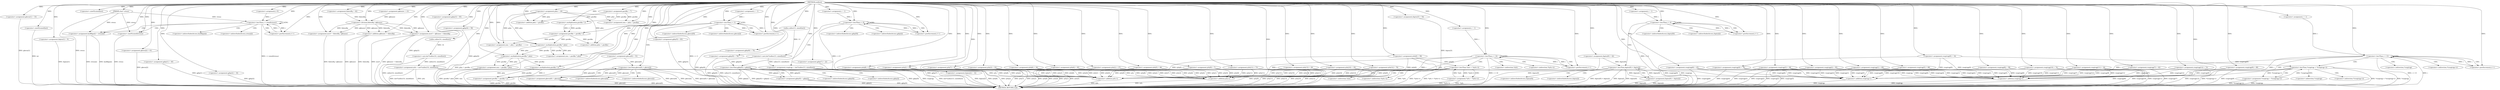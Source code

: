 digraph oudhwii {  
"3135946492531283838" [label = "(METHOD,oudhwii)" ]
"3135946492531284285" [label = "(METHOD_RETURN,void)" ]
"3135946492531283839" [label = "(PARAM,char* stwau)" ]
"3135946492531283843" [label = "(<operator>.assignment,iyfu = (int*)calloc(14, sizeof(int)))" ]
"3135946492531283845" [label = "(<operator>.cast,(int*)calloc(14, sizeof(int)))" ]
"3135946492531283847" [label = "(calloc,calloc(14, sizeof(int)))" ]
"3135946492531283849" [label = "(<operator>.sizeOf,sizeof(int))" ]
"3135946492531283851" [label = "(<operator>.assignment,iyfu[0] = 58)" ]
"3135946492531283857" [label = "(<operator>.assignment,ihgtzs[0] = 42)" ]
"3135946492531283862" [label = "(<operator>.assignment,gkwsx[0] = 53)" ]
"3135946492531283868" [label = "(<operator>.assignment,gkwsx[1] = 33)" ]
"3135946492531283874" [label = "(<operator>.assignment,ruxgtrqp = (int*)calloc(13, sizeof(int)))" ]
"3135946492531283876" [label = "(<operator>.cast,(int*)calloc(13, sizeof(int)))" ]
"3135946492531283878" [label = "(calloc,calloc(13, sizeof(int)))" ]
"3135946492531283880" [label = "(<operator>.sizeOf,sizeof(int))" ]
"3135946492531283882" [label = "(<operator>.assignment,ihgtzs[1] = 9)" ]
"3135946492531283887" [label = "(<operator>.assignment,gjfqr[0] = 76)" ]
"3135946492531283892" [label = "(<operator>.assignment,iyfu[1] = 37)" ]
"3135946492531283897" [label = "(<operator>.assignment,iyfu[2] = 89)" ]
"3135946492531283903" [label = "(<operator>.assignment,iyfu[3] = 33)" ]
"3135946492531283910" [label = "(<operator>.assignment,i=0)" ]
"3135946492531283913" [label = "(<operator>.lessThan,i < sizeof(stwau))" ]
"3135946492531283915" [label = "(<operator>.sizeOf,sizeof(stwau))" ]
"3135946492531283917" [label = "(<operator>.postIncrement,i++)" ]
"3135946492531283920" [label = "(<operator>.assignment,bydfikgu[i] = stwau[i])" ]
"3135946492531283927" [label = "(<operator>.assignment,gkwsx[2] = 61)" ]
"3135946492531283932" [label = "(<operator>.assignment,gjfqr[1] = 40)" ]
"3135946492531283937" [label = "(<operator>.assignment,ruxgtrqp[0] = 16)" ]
"3135946492531283942" [label = "(<operator>.assignment,gjfqr[2] = 34)" ]
"3135946492531283947" [label = "(<operator>.assignment,ruxgtrqp[1] = 69)" ]
"3135946492531283953" [label = "(<operator>.assignment,gwsfko = 7)" ]
"3135946492531283957" [label = "(<operator>.assignment,fxkwolfq = 42)" ]
"3135946492531283960" [label = "(<operator>.assignment,iyfu[4] = 45)" ]
"3135946492531283966" [label = "(<operator>.assignment,phix = 24)" ]
"3135946492531283969" [label = "(<operator>.assignment,ruxgtrqp[2] = 95)" ]
"3135946492531283975" [label = "(<operator>.assignment,qkbumw = 21)" ]
"3135946492531283979" [label = "(<operator>.assignment,gjfqr[3] = 85)" ]
"3135946492531283984" [label = "(<operator>.assignment,gjfqr[4] = 58)" ]
"3135946492531283989" [label = "(<operator>.assignment,movf = fxkwolfq / qkbumw)" ]
"3135946492531283991" [label = "(<operator>.division,fxkwolfq / qkbumw)" ]
"3135946492531283995" [label = "(<operator>.assignment,movf = qkbumw + fxkwolfq)" ]
"3135946492531283997" [label = "(<operator>.addition,qkbumw + fxkwolfq)" ]
"3135946492531284002" [label = "(<operator>.assignment,i = 1)" ]
"3135946492531284005" [label = "(<operator>.lessThan,i < 3)" ]
"3135946492531284008" [label = "(<operator>.postIncrement,i++)" ]
"3135946492531284012" [label = "(<operator>.lessThan,gkwsx[0] < gkwsx[i])" ]
"3135946492531284020" [label = "(<operator>.assignment,gkwsx[0] = gkwsx[i])" ]
"3135946492531284027" [label = "(<operator>.assignment,nnn = phix + gwsfko)" ]
"3135946492531284029" [label = "(<operator>.addition,phix + gwsfko)" ]
"3135946492531284032" [label = "(<operator>.assignment,ruxgtrqp[3] = 28)" ]
"3135946492531284037" [label = "(<operator>.assignment,gjfqr[5] = 83)" ]
"3135946492531284042" [label = "(<operator>.assignment,gjfqr[6] = 70)" ]
"3135946492531284047" [label = "(<operator>.assignment,iyfu[5] = 46)" ]
"3135946492531284052" [label = "(<operator>.assignment,gjfqr[7] = 22)" ]
"3135946492531284059" [label = "(<operator>.assignment,i = 1)" ]
"3135946492531284062" [label = "(<operator>.lessThan,i < 8)" ]
"3135946492531284065" [label = "(<operator>.postIncrement,i++)" ]
"3135946492531284069" [label = "(<operator>.lessThan,gjfqr[0] < gjfqr[i])" ]
"3135946492531284077" [label = "(<operator>.assignment,gjfqr[0] = gjfqr[i])" ]
"3135946492531284084" [label = "(<operator>.assignment,gwsfko = gwsfko * 2)" ]
"3135946492531284086" [label = "(<operator>.multiplication,gwsfko * 2)" ]
"3135946492531284089" [label = "(<operator>.assignment,nnn = phix + gwsfko)" ]
"3135946492531284091" [label = "(<operator>.addition,phix + gwsfko)" ]
"3135946492531284094" [label = "(<operator>.assignment,iyfu[6] = 34)" ]
"3135946492531284099" [label = "(<operator>.assignment,ihgtzs[2] = 32)" ]
"3135946492531284104" [label = "(<operator>.assignment,ruxgtrqp[4] = 76)" ]
"3135946492531284109" [label = "(<operator>.assignment,ruxgtrqp[5] = 68)" ]
"3135946492531284114" [label = "(<operator>.assignment,nnn = gwsfko * phix)" ]
"3135946492531284116" [label = "(<operator>.multiplication,gwsfko * phix)" ]
"3135946492531284119" [label = "(<operator>.assignment,nnn = gwsfko * phix)" ]
"3135946492531284121" [label = "(<operator>.multiplication,gwsfko * phix)" ]
"3135946492531284124" [label = "(<operator>.assignment,iyfu[7] = 8)" ]
"3135946492531284129" [label = "(<operator>.assignment,gwsfko = gwsfko * 2)" ]
"3135946492531284131" [label = "(<operator>.multiplication,gwsfko * 2)" ]
"3135946492531284134" [label = "(<operator>.assignment,iyfu[8] = 2)" ]
"3135946492531284139" [label = "(<operator>.assignment,iyfu[9] = 7)" ]
"3135946492531284144" [label = "(<operator>.assignment,iyfu[10] = 19)" ]
"3135946492531284149" [label = "(<operator>.assignment,ruxgtrqp[6] = 45)" ]
"3135946492531284154" [label = "(<operator>.assignment,iyfu[11] = 73)" ]
"3135946492531284159" [label = "(<operator>.assignment,iyfu[12] = 76)" ]
"3135946492531284164" [label = "(<operator>.assignment,ihgtzs[3] = 54)" ]
"3135946492531284169" [label = "(<operator>.assignment,ruxgtrqp[7] = 42)" ]
"3135946492531284174" [label = "(<operator>.assignment,ruxgtrqp[8] = 58)" ]
"3135946492531284181" [label = "(<operator>.assignment,i = 1)" ]
"3135946492531284184" [label = "(<operator>.lessThan,i < 4)" ]
"3135946492531284187" [label = "(<operator>.postIncrement,i++)" ]
"3135946492531284191" [label = "(<operator>.lessThan,ihgtzs[0] < ihgtzs[i])" ]
"3135946492531284199" [label = "(<operator>.assignment,ihgtzs[0] = ihgtzs[i])" ]
"3135946492531284206" [label = "(<operator>.assignment,ruxgtrqp[9] = 89)" ]
"3135946492531284211" [label = "(<operator>.assignment,iyfu[13] = 20)" ]
"3135946492531284216" [label = "(<operator>.assignment,ruxgtrqp[10] = 74)" ]
"3135946492531284221" [label = "(<operator>.assignment,ruxgtrqp[11] = 16)" ]
"3135946492531284226" [label = "(<operator>.assignment,ruxgtrqp[12] = 72)" ]
"3135946492531284233" [label = "(<operator>.assignment,i = 1)" ]
"3135946492531284236" [label = "(<operator>.lessThan,i < 14)" ]
"3135946492531284239" [label = "(<operator>.postIncrement,i++)" ]
"3135946492531284243" [label = "(<operator>.lessThan,*iyfu < *(iyfu+i))" ]
"3135946492531284247" [label = "(<operator>.addition,iyfu+i)" ]
"3135946492531284251" [label = "(<operator>.assignment,*iyfu = *(iyfu+i))" ]
"3135946492531284255" [label = "(<operator>.addition,iyfu+i)" ]
"3135946492531284260" [label = "(<operator>.assignment,i = 1)" ]
"3135946492531284263" [label = "(<operator>.lessThan,i < 13)" ]
"3135946492531284266" [label = "(<operator>.postIncrement,i++)" ]
"3135946492531284270" [label = "(<operator>.lessThan,*ruxgtrqp < *(ruxgtrqp+i))" ]
"3135946492531284274" [label = "(<operator>.addition,ruxgtrqp+i)" ]
"3135946492531284278" [label = "(<operator>.assignment,*ruxgtrqp = *(ruxgtrqp+i))" ]
"3135946492531284282" [label = "(<operator>.addition,ruxgtrqp+i)" ]
"3135946492531283921" [label = "(<operator>.indirectIndexAccess,bydfikgu[i])" ]
"3135946492531283924" [label = "(<operator>.indirectIndexAccess,stwau[i])" ]
"3135946492531284013" [label = "(<operator>.indirectIndexAccess,gkwsx[0])" ]
"3135946492531284016" [label = "(<operator>.indirectIndexAccess,gkwsx[i])" ]
"3135946492531284021" [label = "(<operator>.indirectIndexAccess,gkwsx[0])" ]
"3135946492531284024" [label = "(<operator>.indirectIndexAccess,gkwsx[i])" ]
"3135946492531284070" [label = "(<operator>.indirectIndexAccess,gjfqr[0])" ]
"3135946492531284073" [label = "(<operator>.indirectIndexAccess,gjfqr[i])" ]
"3135946492531284078" [label = "(<operator>.indirectIndexAccess,gjfqr[0])" ]
"3135946492531284081" [label = "(<operator>.indirectIndexAccess,gjfqr[i])" ]
"3135946492531284192" [label = "(<operator>.indirectIndexAccess,ihgtzs[0])" ]
"3135946492531284195" [label = "(<operator>.indirectIndexAccess,ihgtzs[i])" ]
"3135946492531284200" [label = "(<operator>.indirectIndexAccess,ihgtzs[0])" ]
"3135946492531284203" [label = "(<operator>.indirectIndexAccess,ihgtzs[i])" ]
"3135946492531284244" [label = "(<operator>.indirection,*iyfu)" ]
"3135946492531284246" [label = "(<operator>.indirection,*(iyfu+i))" ]
"3135946492531284252" [label = "(<operator>.indirection,*iyfu)" ]
"3135946492531284254" [label = "(<operator>.indirection,*(iyfu+i))" ]
"3135946492531284271" [label = "(<operator>.indirection,*ruxgtrqp)" ]
"3135946492531284273" [label = "(<operator>.indirection,*(ruxgtrqp+i))" ]
"3135946492531284279" [label = "(<operator>.indirection,*ruxgtrqp)" ]
"3135946492531284281" [label = "(<operator>.indirection,*(ruxgtrqp+i))" ]
  "3135946492531283903" -> "3135946492531284285"  [ label = "DDG: iyfu[3]"] 
  "3135946492531283927" -> "3135946492531284285"  [ label = "DDG: gkwsx[2]"] 
  "3135946492531283932" -> "3135946492531284285"  [ label = "DDG: gjfqr[1]"] 
  "3135946492531284211" -> "3135946492531284285"  [ label = "DDG: iyfu[13]"] 
  "3135946492531284263" -> "3135946492531284285"  [ label = "DDG: i"] 
  "3135946492531284012" -> "3135946492531284285"  [ label = "DDG: gkwsx[0]"] 
  "3135946492531284191" -> "3135946492531284285"  [ label = "DDG: ihgtzs[0] < ihgtzs[i]"] 
  "3135946492531283989" -> "3135946492531284285"  [ label = "DDG: fxkwolfq / qkbumw"] 
  "3135946492531284077" -> "3135946492531284285"  [ label = "DDG: gjfqr[i]"] 
  "3135946492531283876" -> "3135946492531284285"  [ label = "DDG: calloc(13, sizeof(int))"] 
  "3135946492531284099" -> "3135946492531284285"  [ label = "DDG: ihgtzs[2]"] 
  "3135946492531283984" -> "3135946492531284285"  [ label = "DDG: gjfqr[4]"] 
  "3135946492531283937" -> "3135946492531284285"  [ label = "DDG: ruxgtrqp[0]"] 
  "3135946492531284206" -> "3135946492531284285"  [ label = "DDG: ruxgtrqp[9]"] 
  "3135946492531284020" -> "3135946492531284285"  [ label = "DDG: gkwsx[i]"] 
  "3135946492531283997" -> "3135946492531284285"  [ label = "DDG: fxkwolfq"] 
  "3135946492531284069" -> "3135946492531284285"  [ label = "DDG: gjfqr[0]"] 
  "3135946492531284129" -> "3135946492531284285"  [ label = "DDG: gwsfko * 2"] 
  "3135946492531284062" -> "3135946492531284285"  [ label = "DDG: i < 8"] 
  "3135946492531284216" -> "3135946492531284285"  [ label = "DDG: ruxgtrqp[10]"] 
  "3135946492531283995" -> "3135946492531284285"  [ label = "DDG: qkbumw + fxkwolfq"] 
  "3135946492531284236" -> "3135946492531284285"  [ label = "DDG: i < 14"] 
  "3135946492531284278" -> "3135946492531284285"  [ label = "DDG: *ruxgtrqp"] 
  "3135946492531284124" -> "3135946492531284285"  [ label = "DDG: iyfu[7]"] 
  "3135946492531283947" -> "3135946492531284285"  [ label = "DDG: ruxgtrqp[1]"] 
  "3135946492531284042" -> "3135946492531284285"  [ label = "DDG: gjfqr[6]"] 
  "3135946492531284255" -> "3135946492531284285"  [ label = "DDG: iyfu"] 
  "3135946492531284243" -> "3135946492531284285"  [ label = "DDG: *iyfu"] 
  "3135946492531284032" -> "3135946492531284285"  [ label = "DDG: ruxgtrqp[3]"] 
  "3135946492531283913" -> "3135946492531284285"  [ label = "DDG: i < sizeof(stwau)"] 
  "3135946492531283839" -> "3135946492531284285"  [ label = "DDG: stwau"] 
  "3135946492531284129" -> "3135946492531284285"  [ label = "DDG: gwsfko"] 
  "3135946492531284191" -> "3135946492531284285"  [ label = "DDG: ihgtzs[i]"] 
  "3135946492531284154" -> "3135946492531284285"  [ label = "DDG: iyfu[11]"] 
  "3135946492531284226" -> "3135946492531284285"  [ label = "DDG: ruxgtrqp[12]"] 
  "3135946492531284077" -> "3135946492531284285"  [ label = "DDG: gjfqr[0]"] 
  "3135946492531284134" -> "3135946492531284285"  [ label = "DDG: iyfu[8]"] 
  "3135946492531284199" -> "3135946492531284285"  [ label = "DDG: ihgtzs[i]"] 
  "3135946492531284169" -> "3135946492531284285"  [ label = "DDG: ruxgtrqp[7]"] 
  "3135946492531284020" -> "3135946492531284285"  [ label = "DDG: gkwsx[0]"] 
  "3135946492531283920" -> "3135946492531284285"  [ label = "DDG: stwau[i]"] 
  "3135946492531284089" -> "3135946492531284285"  [ label = "DDG: phix + gwsfko"] 
  "3135946492531284184" -> "3135946492531284285"  [ label = "DDG: i < 4"] 
  "3135946492531283874" -> "3135946492531284285"  [ label = "DDG: (int*)calloc(13, sizeof(int))"] 
  "3135946492531284243" -> "3135946492531284285"  [ label = "DDG: *(iyfu+i)"] 
  "3135946492531283874" -> "3135946492531284285"  [ label = "DDG: ruxgtrqp"] 
  "3135946492531283887" -> "3135946492531284285"  [ label = "DDG: gjfqr[0]"] 
  "3135946492531284094" -> "3135946492531284285"  [ label = "DDG: iyfu[6]"] 
  "3135946492531284274" -> "3135946492531284285"  [ label = "DDG: ruxgtrqp"] 
  "3135946492531284247" -> "3135946492531284285"  [ label = "DDG: iyfu"] 
  "3135946492531284069" -> "3135946492531284285"  [ label = "DDG: gjfqr[i]"] 
  "3135946492531283897" -> "3135946492531284285"  [ label = "DDG: iyfu[2]"] 
  "3135946492531283960" -> "3135946492531284285"  [ label = "DDG: iyfu[4]"] 
  "3135946492531283969" -> "3135946492531284285"  [ label = "DDG: ruxgtrqp[2]"] 
  "3135946492531283892" -> "3135946492531284285"  [ label = "DDG: iyfu[1]"] 
  "3135946492531284104" -> "3135946492531284285"  [ label = "DDG: ruxgtrqp[4]"] 
  "3135946492531284069" -> "3135946492531284285"  [ label = "DDG: gjfqr[0] < gjfqr[i]"] 
  "3135946492531284270" -> "3135946492531284285"  [ label = "DDG: *ruxgtrqp < *(ruxgtrqp+i)"] 
  "3135946492531283843" -> "3135946492531284285"  [ label = "DDG: (int*)calloc(14, sizeof(int))"] 
  "3135946492531283942" -> "3135946492531284285"  [ label = "DDG: gjfqr[2]"] 
  "3135946492531284221" -> "3135946492531284285"  [ label = "DDG: ruxgtrqp[11]"] 
  "3135946492531284119" -> "3135946492531284285"  [ label = "DDG: nnn"] 
  "3135946492531283862" -> "3135946492531284285"  [ label = "DDG: gkwsx[0]"] 
  "3135946492531283920" -> "3135946492531284285"  [ label = "DDG: bydfikgu[i]"] 
  "3135946492531284121" -> "3135946492531284285"  [ label = "DDG: phix"] 
  "3135946492531284270" -> "3135946492531284285"  [ label = "DDG: *ruxgtrqp"] 
  "3135946492531284270" -> "3135946492531284285"  [ label = "DDG: *(ruxgtrqp+i)"] 
  "3135946492531284278" -> "3135946492531284285"  [ label = "DDG: *(ruxgtrqp+i)"] 
  "3135946492531283868" -> "3135946492531284285"  [ label = "DDG: gkwsx[1]"] 
  "3135946492531284191" -> "3135946492531284285"  [ label = "DDG: ihgtzs[0]"] 
  "3135946492531283915" -> "3135946492531284285"  [ label = "DDG: stwau"] 
  "3135946492531284251" -> "3135946492531284285"  [ label = "DDG: *(iyfu+i)"] 
  "3135946492531283997" -> "3135946492531284285"  [ label = "DDG: qkbumw"] 
  "3135946492531284139" -> "3135946492531284285"  [ label = "DDG: iyfu[9]"] 
  "3135946492531283880" -> "3135946492531284285"  [ label = "DDG: int"] 
  "3135946492531284251" -> "3135946492531284285"  [ label = "DDG: *iyfu"] 
  "3135946492531283995" -> "3135946492531284285"  [ label = "DDG: movf"] 
  "3135946492531284149" -> "3135946492531284285"  [ label = "DDG: ruxgtrqp[6]"] 
  "3135946492531284012" -> "3135946492531284285"  [ label = "DDG: gkwsx[i]"] 
  "3135946492531284243" -> "3135946492531284285"  [ label = "DDG: *iyfu < *(iyfu+i)"] 
  "3135946492531284144" -> "3135946492531284285"  [ label = "DDG: iyfu[10]"] 
  "3135946492531284263" -> "3135946492531284285"  [ label = "DDG: i < 13"] 
  "3135946492531284119" -> "3135946492531284285"  [ label = "DDG: gwsfko * phix"] 
  "3135946492531284012" -> "3135946492531284285"  [ label = "DDG: gkwsx[0] < gkwsx[i]"] 
  "3135946492531283851" -> "3135946492531284285"  [ label = "DDG: iyfu[0]"] 
  "3135946492531284005" -> "3135946492531284285"  [ label = "DDG: i < 3"] 
  "3135946492531283857" -> "3135946492531284285"  [ label = "DDG: ihgtzs[0]"] 
  "3135946492531283845" -> "3135946492531284285"  [ label = "DDG: calloc(14, sizeof(int))"] 
  "3135946492531284159" -> "3135946492531284285"  [ label = "DDG: iyfu[12]"] 
  "3135946492531284282" -> "3135946492531284285"  [ label = "DDG: ruxgtrqp"] 
  "3135946492531284164" -> "3135946492531284285"  [ label = "DDG: ihgtzs[3]"] 
  "3135946492531284037" -> "3135946492531284285"  [ label = "DDG: gjfqr[5]"] 
  "3135946492531283843" -> "3135946492531284285"  [ label = "DDG: iyfu"] 
  "3135946492531284109" -> "3135946492531284285"  [ label = "DDG: ruxgtrqp[5]"] 
  "3135946492531283979" -> "3135946492531284285"  [ label = "DDG: gjfqr[3]"] 
  "3135946492531283882" -> "3135946492531284285"  [ label = "DDG: ihgtzs[1]"] 
  "3135946492531284174" -> "3135946492531284285"  [ label = "DDG: ruxgtrqp[8]"] 
  "3135946492531284052" -> "3135946492531284285"  [ label = "DDG: gjfqr[7]"] 
  "3135946492531284047" -> "3135946492531284285"  [ label = "DDG: iyfu[5]"] 
  "3135946492531284199" -> "3135946492531284285"  [ label = "DDG: ihgtzs[0]"] 
  "3135946492531283838" -> "3135946492531283839"  [ label = "DDG: "] 
  "3135946492531283845" -> "3135946492531283843"  [ label = "DDG: calloc(14, sizeof(int))"] 
  "3135946492531283838" -> "3135946492531283843"  [ label = "DDG: "] 
  "3135946492531283847" -> "3135946492531283845"  [ label = "DDG: 14"] 
  "3135946492531283838" -> "3135946492531283847"  [ label = "DDG: "] 
  "3135946492531283838" -> "3135946492531283849"  [ label = "DDG: "] 
  "3135946492531283838" -> "3135946492531283851"  [ label = "DDG: "] 
  "3135946492531283838" -> "3135946492531283857"  [ label = "DDG: "] 
  "3135946492531283838" -> "3135946492531283862"  [ label = "DDG: "] 
  "3135946492531283838" -> "3135946492531283868"  [ label = "DDG: "] 
  "3135946492531283876" -> "3135946492531283874"  [ label = "DDG: calloc(13, sizeof(int))"] 
  "3135946492531283838" -> "3135946492531283874"  [ label = "DDG: "] 
  "3135946492531283878" -> "3135946492531283876"  [ label = "DDG: 13"] 
  "3135946492531283838" -> "3135946492531283878"  [ label = "DDG: "] 
  "3135946492531283838" -> "3135946492531283880"  [ label = "DDG: "] 
  "3135946492531283838" -> "3135946492531283882"  [ label = "DDG: "] 
  "3135946492531283838" -> "3135946492531283887"  [ label = "DDG: "] 
  "3135946492531283838" -> "3135946492531283892"  [ label = "DDG: "] 
  "3135946492531283838" -> "3135946492531283897"  [ label = "DDG: "] 
  "3135946492531283838" -> "3135946492531283903"  [ label = "DDG: "] 
  "3135946492531283838" -> "3135946492531283910"  [ label = "DDG: "] 
  "3135946492531283910" -> "3135946492531283913"  [ label = "DDG: i"] 
  "3135946492531283917" -> "3135946492531283913"  [ label = "DDG: i"] 
  "3135946492531283838" -> "3135946492531283913"  [ label = "DDG: "] 
  "3135946492531283839" -> "3135946492531283913"  [ label = "DDG: stwau"] 
  "3135946492531283839" -> "3135946492531283915"  [ label = "DDG: stwau"] 
  "3135946492531283838" -> "3135946492531283915"  [ label = "DDG: "] 
  "3135946492531283913" -> "3135946492531283917"  [ label = "DDG: i"] 
  "3135946492531283838" -> "3135946492531283917"  [ label = "DDG: "] 
  "3135946492531283839" -> "3135946492531283920"  [ label = "DDG: stwau"] 
  "3135946492531283838" -> "3135946492531283920"  [ label = "DDG: "] 
  "3135946492531283838" -> "3135946492531283927"  [ label = "DDG: "] 
  "3135946492531283838" -> "3135946492531283932"  [ label = "DDG: "] 
  "3135946492531283838" -> "3135946492531283937"  [ label = "DDG: "] 
  "3135946492531283838" -> "3135946492531283942"  [ label = "DDG: "] 
  "3135946492531283838" -> "3135946492531283947"  [ label = "DDG: "] 
  "3135946492531283838" -> "3135946492531283953"  [ label = "DDG: "] 
  "3135946492531283838" -> "3135946492531283957"  [ label = "DDG: "] 
  "3135946492531283838" -> "3135946492531283960"  [ label = "DDG: "] 
  "3135946492531283838" -> "3135946492531283966"  [ label = "DDG: "] 
  "3135946492531283838" -> "3135946492531283969"  [ label = "DDG: "] 
  "3135946492531283838" -> "3135946492531283975"  [ label = "DDG: "] 
  "3135946492531283838" -> "3135946492531283979"  [ label = "DDG: "] 
  "3135946492531283838" -> "3135946492531283984"  [ label = "DDG: "] 
  "3135946492531283991" -> "3135946492531283989"  [ label = "DDG: fxkwolfq"] 
  "3135946492531283991" -> "3135946492531283989"  [ label = "DDG: qkbumw"] 
  "3135946492531283838" -> "3135946492531283989"  [ label = "DDG: "] 
  "3135946492531283957" -> "3135946492531283991"  [ label = "DDG: fxkwolfq"] 
  "3135946492531283838" -> "3135946492531283991"  [ label = "DDG: "] 
  "3135946492531283975" -> "3135946492531283991"  [ label = "DDG: qkbumw"] 
  "3135946492531283991" -> "3135946492531283995"  [ label = "DDG: qkbumw"] 
  "3135946492531283838" -> "3135946492531283995"  [ label = "DDG: "] 
  "3135946492531283991" -> "3135946492531283995"  [ label = "DDG: fxkwolfq"] 
  "3135946492531283991" -> "3135946492531283997"  [ label = "DDG: qkbumw"] 
  "3135946492531283838" -> "3135946492531283997"  [ label = "DDG: "] 
  "3135946492531283991" -> "3135946492531283997"  [ label = "DDG: fxkwolfq"] 
  "3135946492531283838" -> "3135946492531284002"  [ label = "DDG: "] 
  "3135946492531284008" -> "3135946492531284005"  [ label = "DDG: i"] 
  "3135946492531284002" -> "3135946492531284005"  [ label = "DDG: i"] 
  "3135946492531283838" -> "3135946492531284005"  [ label = "DDG: "] 
  "3135946492531284005" -> "3135946492531284008"  [ label = "DDG: i"] 
  "3135946492531283838" -> "3135946492531284008"  [ label = "DDG: "] 
  "3135946492531284020" -> "3135946492531284012"  [ label = "DDG: gkwsx[0]"] 
  "3135946492531283862" -> "3135946492531284012"  [ label = "DDG: gkwsx[0]"] 
  "3135946492531284012" -> "3135946492531284020"  [ label = "DDG: gkwsx[i]"] 
  "3135946492531283966" -> "3135946492531284027"  [ label = "DDG: phix"] 
  "3135946492531283838" -> "3135946492531284027"  [ label = "DDG: "] 
  "3135946492531283953" -> "3135946492531284027"  [ label = "DDG: gwsfko"] 
  "3135946492531283966" -> "3135946492531284029"  [ label = "DDG: phix"] 
  "3135946492531283838" -> "3135946492531284029"  [ label = "DDG: "] 
  "3135946492531283953" -> "3135946492531284029"  [ label = "DDG: gwsfko"] 
  "3135946492531283838" -> "3135946492531284032"  [ label = "DDG: "] 
  "3135946492531283838" -> "3135946492531284037"  [ label = "DDG: "] 
  "3135946492531283838" -> "3135946492531284042"  [ label = "DDG: "] 
  "3135946492531283838" -> "3135946492531284047"  [ label = "DDG: "] 
  "3135946492531283838" -> "3135946492531284052"  [ label = "DDG: "] 
  "3135946492531283838" -> "3135946492531284059"  [ label = "DDG: "] 
  "3135946492531284065" -> "3135946492531284062"  [ label = "DDG: i"] 
  "3135946492531284059" -> "3135946492531284062"  [ label = "DDG: i"] 
  "3135946492531283838" -> "3135946492531284062"  [ label = "DDG: "] 
  "3135946492531284062" -> "3135946492531284065"  [ label = "DDG: i"] 
  "3135946492531283838" -> "3135946492531284065"  [ label = "DDG: "] 
  "3135946492531284077" -> "3135946492531284069"  [ label = "DDG: gjfqr[0]"] 
  "3135946492531283887" -> "3135946492531284069"  [ label = "DDG: gjfqr[0]"] 
  "3135946492531284069" -> "3135946492531284077"  [ label = "DDG: gjfqr[i]"] 
  "3135946492531284086" -> "3135946492531284084"  [ label = "DDG: gwsfko"] 
  "3135946492531284086" -> "3135946492531284084"  [ label = "DDG: 2"] 
  "3135946492531283838" -> "3135946492531284084"  [ label = "DDG: "] 
  "3135946492531283838" -> "3135946492531284086"  [ label = "DDG: "] 
  "3135946492531283953" -> "3135946492531284086"  [ label = "DDG: gwsfko"] 
  "3135946492531283838" -> "3135946492531284089"  [ label = "DDG: "] 
  "3135946492531283966" -> "3135946492531284089"  [ label = "DDG: phix"] 
  "3135946492531284084" -> "3135946492531284089"  [ label = "DDG: gwsfko"] 
  "3135946492531283838" -> "3135946492531284091"  [ label = "DDG: "] 
  "3135946492531283966" -> "3135946492531284091"  [ label = "DDG: phix"] 
  "3135946492531284084" -> "3135946492531284091"  [ label = "DDG: gwsfko"] 
  "3135946492531283838" -> "3135946492531284094"  [ label = "DDG: "] 
  "3135946492531283838" -> "3135946492531284099"  [ label = "DDG: "] 
  "3135946492531283838" -> "3135946492531284104"  [ label = "DDG: "] 
  "3135946492531283838" -> "3135946492531284109"  [ label = "DDG: "] 
  "3135946492531284116" -> "3135946492531284114"  [ label = "DDG: gwsfko"] 
  "3135946492531284116" -> "3135946492531284114"  [ label = "DDG: phix"] 
  "3135946492531283838" -> "3135946492531284114"  [ label = "DDG: "] 
  "3135946492531283838" -> "3135946492531284116"  [ label = "DDG: "] 
  "3135946492531284084" -> "3135946492531284116"  [ label = "DDG: gwsfko"] 
  "3135946492531283966" -> "3135946492531284116"  [ label = "DDG: phix"] 
  "3135946492531284121" -> "3135946492531284119"  [ label = "DDG: gwsfko"] 
  "3135946492531284121" -> "3135946492531284119"  [ label = "DDG: phix"] 
  "3135946492531283838" -> "3135946492531284119"  [ label = "DDG: "] 
  "3135946492531284116" -> "3135946492531284121"  [ label = "DDG: gwsfko"] 
  "3135946492531283838" -> "3135946492531284121"  [ label = "DDG: "] 
  "3135946492531284116" -> "3135946492531284121"  [ label = "DDG: phix"] 
  "3135946492531283838" -> "3135946492531284124"  [ label = "DDG: "] 
  "3135946492531284131" -> "3135946492531284129"  [ label = "DDG: gwsfko"] 
  "3135946492531284131" -> "3135946492531284129"  [ label = "DDG: 2"] 
  "3135946492531283838" -> "3135946492531284129"  [ label = "DDG: "] 
  "3135946492531284121" -> "3135946492531284131"  [ label = "DDG: gwsfko"] 
  "3135946492531283838" -> "3135946492531284131"  [ label = "DDG: "] 
  "3135946492531283838" -> "3135946492531284134"  [ label = "DDG: "] 
  "3135946492531283838" -> "3135946492531284139"  [ label = "DDG: "] 
  "3135946492531283838" -> "3135946492531284144"  [ label = "DDG: "] 
  "3135946492531283838" -> "3135946492531284149"  [ label = "DDG: "] 
  "3135946492531283838" -> "3135946492531284154"  [ label = "DDG: "] 
  "3135946492531283838" -> "3135946492531284159"  [ label = "DDG: "] 
  "3135946492531283838" -> "3135946492531284164"  [ label = "DDG: "] 
  "3135946492531283838" -> "3135946492531284169"  [ label = "DDG: "] 
  "3135946492531283838" -> "3135946492531284174"  [ label = "DDG: "] 
  "3135946492531283838" -> "3135946492531284181"  [ label = "DDG: "] 
  "3135946492531284181" -> "3135946492531284184"  [ label = "DDG: i"] 
  "3135946492531284187" -> "3135946492531284184"  [ label = "DDG: i"] 
  "3135946492531283838" -> "3135946492531284184"  [ label = "DDG: "] 
  "3135946492531284184" -> "3135946492531284187"  [ label = "DDG: i"] 
  "3135946492531283838" -> "3135946492531284187"  [ label = "DDG: "] 
  "3135946492531283857" -> "3135946492531284191"  [ label = "DDG: ihgtzs[0]"] 
  "3135946492531284199" -> "3135946492531284191"  [ label = "DDG: ihgtzs[0]"] 
  "3135946492531284191" -> "3135946492531284199"  [ label = "DDG: ihgtzs[i]"] 
  "3135946492531283838" -> "3135946492531284206"  [ label = "DDG: "] 
  "3135946492531283838" -> "3135946492531284211"  [ label = "DDG: "] 
  "3135946492531283838" -> "3135946492531284216"  [ label = "DDG: "] 
  "3135946492531283838" -> "3135946492531284221"  [ label = "DDG: "] 
  "3135946492531283838" -> "3135946492531284226"  [ label = "DDG: "] 
  "3135946492531283838" -> "3135946492531284233"  [ label = "DDG: "] 
  "3135946492531284233" -> "3135946492531284236"  [ label = "DDG: i"] 
  "3135946492531284239" -> "3135946492531284236"  [ label = "DDG: i"] 
  "3135946492531283838" -> "3135946492531284236"  [ label = "DDG: "] 
  "3135946492531283838" -> "3135946492531284239"  [ label = "DDG: "] 
  "3135946492531284236" -> "3135946492531284239"  [ label = "DDG: i"] 
  "3135946492531284251" -> "3135946492531284243"  [ label = "DDG: *iyfu"] 
  "3135946492531283851" -> "3135946492531284243"  [ label = "DDG: iyfu[0]"] 
  "3135946492531284124" -> "3135946492531284247"  [ label = "DDG: iyfu[7]"] 
  "3135946492531284154" -> "3135946492531284247"  [ label = "DDG: iyfu[11]"] 
  "3135946492531284134" -> "3135946492531284247"  [ label = "DDG: iyfu[8]"] 
  "3135946492531284094" -> "3135946492531284247"  [ label = "DDG: iyfu[6]"] 
  "3135946492531283892" -> "3135946492531284247"  [ label = "DDG: iyfu[1]"] 
  "3135946492531284139" -> "3135946492531284247"  [ label = "DDG: iyfu[9]"] 
  "3135946492531284144" -> "3135946492531284247"  [ label = "DDG: iyfu[10]"] 
  "3135946492531283851" -> "3135946492531284247"  [ label = "DDG: iyfu[0]"] 
  "3135946492531284159" -> "3135946492531284247"  [ label = "DDG: iyfu[12]"] 
  "3135946492531283843" -> "3135946492531284247"  [ label = "DDG: iyfu"] 
  "3135946492531284047" -> "3135946492531284247"  [ label = "DDG: iyfu[5]"] 
  "3135946492531283903" -> "3135946492531284247"  [ label = "DDG: iyfu[3]"] 
  "3135946492531284211" -> "3135946492531284247"  [ label = "DDG: iyfu[13]"] 
  "3135946492531283897" -> "3135946492531284247"  [ label = "DDG: iyfu[2]"] 
  "3135946492531283960" -> "3135946492531284247"  [ label = "DDG: iyfu[4]"] 
  "3135946492531283838" -> "3135946492531284247"  [ label = "DDG: "] 
  "3135946492531284236" -> "3135946492531284247"  [ label = "DDG: i"] 
  "3135946492531284243" -> "3135946492531284251"  [ label = "DDG: *(iyfu+i)"] 
  "3135946492531284124" -> "3135946492531284255"  [ label = "DDG: iyfu[7]"] 
  "3135946492531284154" -> "3135946492531284255"  [ label = "DDG: iyfu[11]"] 
  "3135946492531284134" -> "3135946492531284255"  [ label = "DDG: iyfu[8]"] 
  "3135946492531284094" -> "3135946492531284255"  [ label = "DDG: iyfu[6]"] 
  "3135946492531283892" -> "3135946492531284255"  [ label = "DDG: iyfu[1]"] 
  "3135946492531284139" -> "3135946492531284255"  [ label = "DDG: iyfu[9]"] 
  "3135946492531284144" -> "3135946492531284255"  [ label = "DDG: iyfu[10]"] 
  "3135946492531283851" -> "3135946492531284255"  [ label = "DDG: iyfu[0]"] 
  "3135946492531284159" -> "3135946492531284255"  [ label = "DDG: iyfu[12]"] 
  "3135946492531284047" -> "3135946492531284255"  [ label = "DDG: iyfu[5]"] 
  "3135946492531283903" -> "3135946492531284255"  [ label = "DDG: iyfu[3]"] 
  "3135946492531284211" -> "3135946492531284255"  [ label = "DDG: iyfu[13]"] 
  "3135946492531283897" -> "3135946492531284255"  [ label = "DDG: iyfu[2]"] 
  "3135946492531283960" -> "3135946492531284255"  [ label = "DDG: iyfu[4]"] 
  "3135946492531283838" -> "3135946492531284255"  [ label = "DDG: "] 
  "3135946492531283843" -> "3135946492531284255"  [ label = "DDG: iyfu"] 
  "3135946492531284236" -> "3135946492531284255"  [ label = "DDG: i"] 
  "3135946492531283838" -> "3135946492531284260"  [ label = "DDG: "] 
  "3135946492531284266" -> "3135946492531284263"  [ label = "DDG: i"] 
  "3135946492531284260" -> "3135946492531284263"  [ label = "DDG: i"] 
  "3135946492531283838" -> "3135946492531284263"  [ label = "DDG: "] 
  "3135946492531283838" -> "3135946492531284266"  [ label = "DDG: "] 
  "3135946492531284263" -> "3135946492531284266"  [ label = "DDG: i"] 
  "3135946492531283937" -> "3135946492531284270"  [ label = "DDG: ruxgtrqp[0]"] 
  "3135946492531284278" -> "3135946492531284270"  [ label = "DDG: *ruxgtrqp"] 
  "3135946492531284216" -> "3135946492531284274"  [ label = "DDG: ruxgtrqp[10]"] 
  "3135946492531284226" -> "3135946492531284274"  [ label = "DDG: ruxgtrqp[12]"] 
  "3135946492531284169" -> "3135946492531284274"  [ label = "DDG: ruxgtrqp[7]"] 
  "3135946492531283969" -> "3135946492531284274"  [ label = "DDG: ruxgtrqp[2]"] 
  "3135946492531284104" -> "3135946492531284274"  [ label = "DDG: ruxgtrqp[4]"] 
  "3135946492531284221" -> "3135946492531284274"  [ label = "DDG: ruxgtrqp[11]"] 
  "3135946492531284149" -> "3135946492531284274"  [ label = "DDG: ruxgtrqp[6]"] 
  "3135946492531284109" -> "3135946492531284274"  [ label = "DDG: ruxgtrqp[5]"] 
  "3135946492531284174" -> "3135946492531284274"  [ label = "DDG: ruxgtrqp[8]"] 
  "3135946492531283937" -> "3135946492531284274"  [ label = "DDG: ruxgtrqp[0]"] 
  "3135946492531284206" -> "3135946492531284274"  [ label = "DDG: ruxgtrqp[9]"] 
  "3135946492531283947" -> "3135946492531284274"  [ label = "DDG: ruxgtrqp[1]"] 
  "3135946492531284032" -> "3135946492531284274"  [ label = "DDG: ruxgtrqp[3]"] 
  "3135946492531283874" -> "3135946492531284274"  [ label = "DDG: ruxgtrqp"] 
  "3135946492531283838" -> "3135946492531284274"  [ label = "DDG: "] 
  "3135946492531284263" -> "3135946492531284274"  [ label = "DDG: i"] 
  "3135946492531284270" -> "3135946492531284278"  [ label = "DDG: *(ruxgtrqp+i)"] 
  "3135946492531284216" -> "3135946492531284282"  [ label = "DDG: ruxgtrqp[10]"] 
  "3135946492531284226" -> "3135946492531284282"  [ label = "DDG: ruxgtrqp[12]"] 
  "3135946492531284169" -> "3135946492531284282"  [ label = "DDG: ruxgtrqp[7]"] 
  "3135946492531283969" -> "3135946492531284282"  [ label = "DDG: ruxgtrqp[2]"] 
  "3135946492531284104" -> "3135946492531284282"  [ label = "DDG: ruxgtrqp[4]"] 
  "3135946492531284221" -> "3135946492531284282"  [ label = "DDG: ruxgtrqp[11]"] 
  "3135946492531284149" -> "3135946492531284282"  [ label = "DDG: ruxgtrqp[6]"] 
  "3135946492531284109" -> "3135946492531284282"  [ label = "DDG: ruxgtrqp[5]"] 
  "3135946492531284174" -> "3135946492531284282"  [ label = "DDG: ruxgtrqp[8]"] 
  "3135946492531283937" -> "3135946492531284282"  [ label = "DDG: ruxgtrqp[0]"] 
  "3135946492531284206" -> "3135946492531284282"  [ label = "DDG: ruxgtrqp[9]"] 
  "3135946492531283947" -> "3135946492531284282"  [ label = "DDG: ruxgtrqp[1]"] 
  "3135946492531284032" -> "3135946492531284282"  [ label = "DDG: ruxgtrqp[3]"] 
  "3135946492531283838" -> "3135946492531284282"  [ label = "DDG: "] 
  "3135946492531283874" -> "3135946492531284282"  [ label = "DDG: ruxgtrqp"] 
  "3135946492531284263" -> "3135946492531284282"  [ label = "DDG: i"] 
  "3135946492531283913" -> "3135946492531283913"  [ label = "CDG: "] 
  "3135946492531283913" -> "3135946492531283915"  [ label = "CDG: "] 
  "3135946492531283913" -> "3135946492531283917"  [ label = "CDG: "] 
  "3135946492531283913" -> "3135946492531283920"  [ label = "CDG: "] 
  "3135946492531283913" -> "3135946492531283921"  [ label = "CDG: "] 
  "3135946492531283913" -> "3135946492531283924"  [ label = "CDG: "] 
  "3135946492531284005" -> "3135946492531284012"  [ label = "CDG: "] 
  "3135946492531284005" -> "3135946492531284013"  [ label = "CDG: "] 
  "3135946492531284005" -> "3135946492531284005"  [ label = "CDG: "] 
  "3135946492531284005" -> "3135946492531284016"  [ label = "CDG: "] 
  "3135946492531284005" -> "3135946492531284008"  [ label = "CDG: "] 
  "3135946492531284012" -> "3135946492531284020"  [ label = "CDG: "] 
  "3135946492531284012" -> "3135946492531284021"  [ label = "CDG: "] 
  "3135946492531284012" -> "3135946492531284024"  [ label = "CDG: "] 
  "3135946492531284062" -> "3135946492531284062"  [ label = "CDG: "] 
  "3135946492531284062" -> "3135946492531284073"  [ label = "CDG: "] 
  "3135946492531284062" -> "3135946492531284065"  [ label = "CDG: "] 
  "3135946492531284062" -> "3135946492531284069"  [ label = "CDG: "] 
  "3135946492531284062" -> "3135946492531284070"  [ label = "CDG: "] 
  "3135946492531284069" -> "3135946492531284077"  [ label = "CDG: "] 
  "3135946492531284069" -> "3135946492531284078"  [ label = "CDG: "] 
  "3135946492531284069" -> "3135946492531284081"  [ label = "CDG: "] 
  "3135946492531284184" -> "3135946492531284192"  [ label = "CDG: "] 
  "3135946492531284184" -> "3135946492531284195"  [ label = "CDG: "] 
  "3135946492531284184" -> "3135946492531284184"  [ label = "CDG: "] 
  "3135946492531284184" -> "3135946492531284187"  [ label = "CDG: "] 
  "3135946492531284184" -> "3135946492531284191"  [ label = "CDG: "] 
  "3135946492531284191" -> "3135946492531284203"  [ label = "CDG: "] 
  "3135946492531284191" -> "3135946492531284199"  [ label = "CDG: "] 
  "3135946492531284191" -> "3135946492531284200"  [ label = "CDG: "] 
  "3135946492531284236" -> "3135946492531284236"  [ label = "CDG: "] 
  "3135946492531284236" -> "3135946492531284239"  [ label = "CDG: "] 
  "3135946492531284236" -> "3135946492531284243"  [ label = "CDG: "] 
  "3135946492531284236" -> "3135946492531284244"  [ label = "CDG: "] 
  "3135946492531284236" -> "3135946492531284246"  [ label = "CDG: "] 
  "3135946492531284236" -> "3135946492531284247"  [ label = "CDG: "] 
  "3135946492531284243" -> "3135946492531284251"  [ label = "CDG: "] 
  "3135946492531284243" -> "3135946492531284252"  [ label = "CDG: "] 
  "3135946492531284243" -> "3135946492531284254"  [ label = "CDG: "] 
  "3135946492531284243" -> "3135946492531284255"  [ label = "CDG: "] 
  "3135946492531284263" -> "3135946492531284266"  [ label = "CDG: "] 
  "3135946492531284263" -> "3135946492531284270"  [ label = "CDG: "] 
  "3135946492531284263" -> "3135946492531284271"  [ label = "CDG: "] 
  "3135946492531284263" -> "3135946492531284263"  [ label = "CDG: "] 
  "3135946492531284263" -> "3135946492531284273"  [ label = "CDG: "] 
  "3135946492531284263" -> "3135946492531284274"  [ label = "CDG: "] 
  "3135946492531284270" -> "3135946492531284281"  [ label = "CDG: "] 
  "3135946492531284270" -> "3135946492531284282"  [ label = "CDG: "] 
  "3135946492531284270" -> "3135946492531284278"  [ label = "CDG: "] 
  "3135946492531284270" -> "3135946492531284279"  [ label = "CDG: "] 
}
